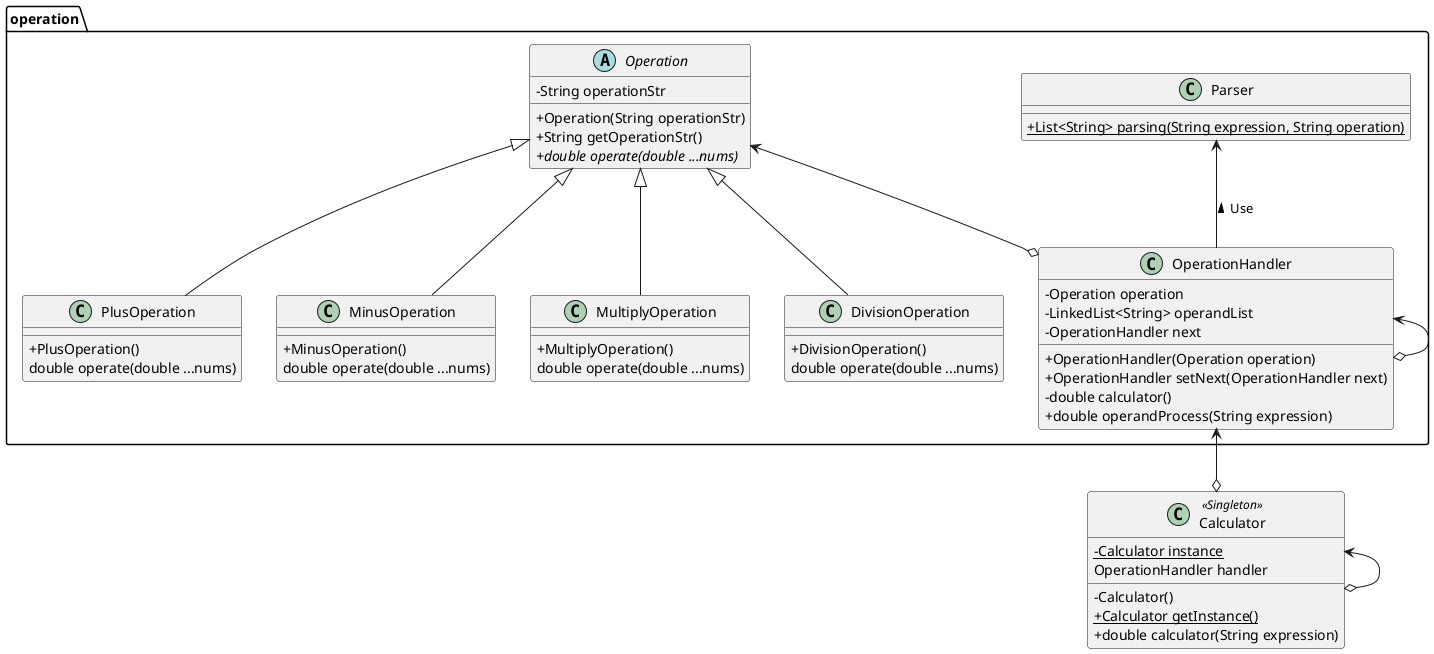 @startuml
skinparam classAttributeIconSize 0

class Calculator << Singleton >> {
	- {static} Calculator instance
	OperationHandler handler

	-Calculator()
	+{static} Calculator getInstance()
	+ double calculator(String expression)
}


package operation {
class Parser {
	+ {static} List<String> parsing(String expression, String operation)
}

class OperationHandler {
	-Operation operation
	-LinkedList<String> operandList
	-OperationHandler next

	+OperationHandler(Operation operation)
	+OperationHandler setNext(OperationHandler next)
	-double calculator()
	+double operandProcess(String expression)
}


abstract class Operation {
	- String operationStr

	+Operation(String operationStr)
	+String getOperationStr()
	+ {abstract} double operate(double ...nums)
}

class PlusOperation {
	+ PlusOperation()
	double operate(double ...nums)
}

class MinusOperation {
	+ MinusOperation()
	double operate(double ...nums)
}

class MultiplyOperation {
	+ MultiplyOperation()
	double operate(double ...nums)
}

class DivisionOperation {
	+ DivisionOperation()
	double operate(double ...nums)
}
}


Operation <|-- PlusOperation
Operation <|-- MinusOperation
Operation <|-- MultiplyOperation
Operation <|-- DivisionOperation

Calculator <--o Calculator
OperationHandler <--o OperationHandler
OperationHandler <-down-o Calculator
Parser <-down- OperationHandler : Use <
Operation <--o OperationHandler


@enduml